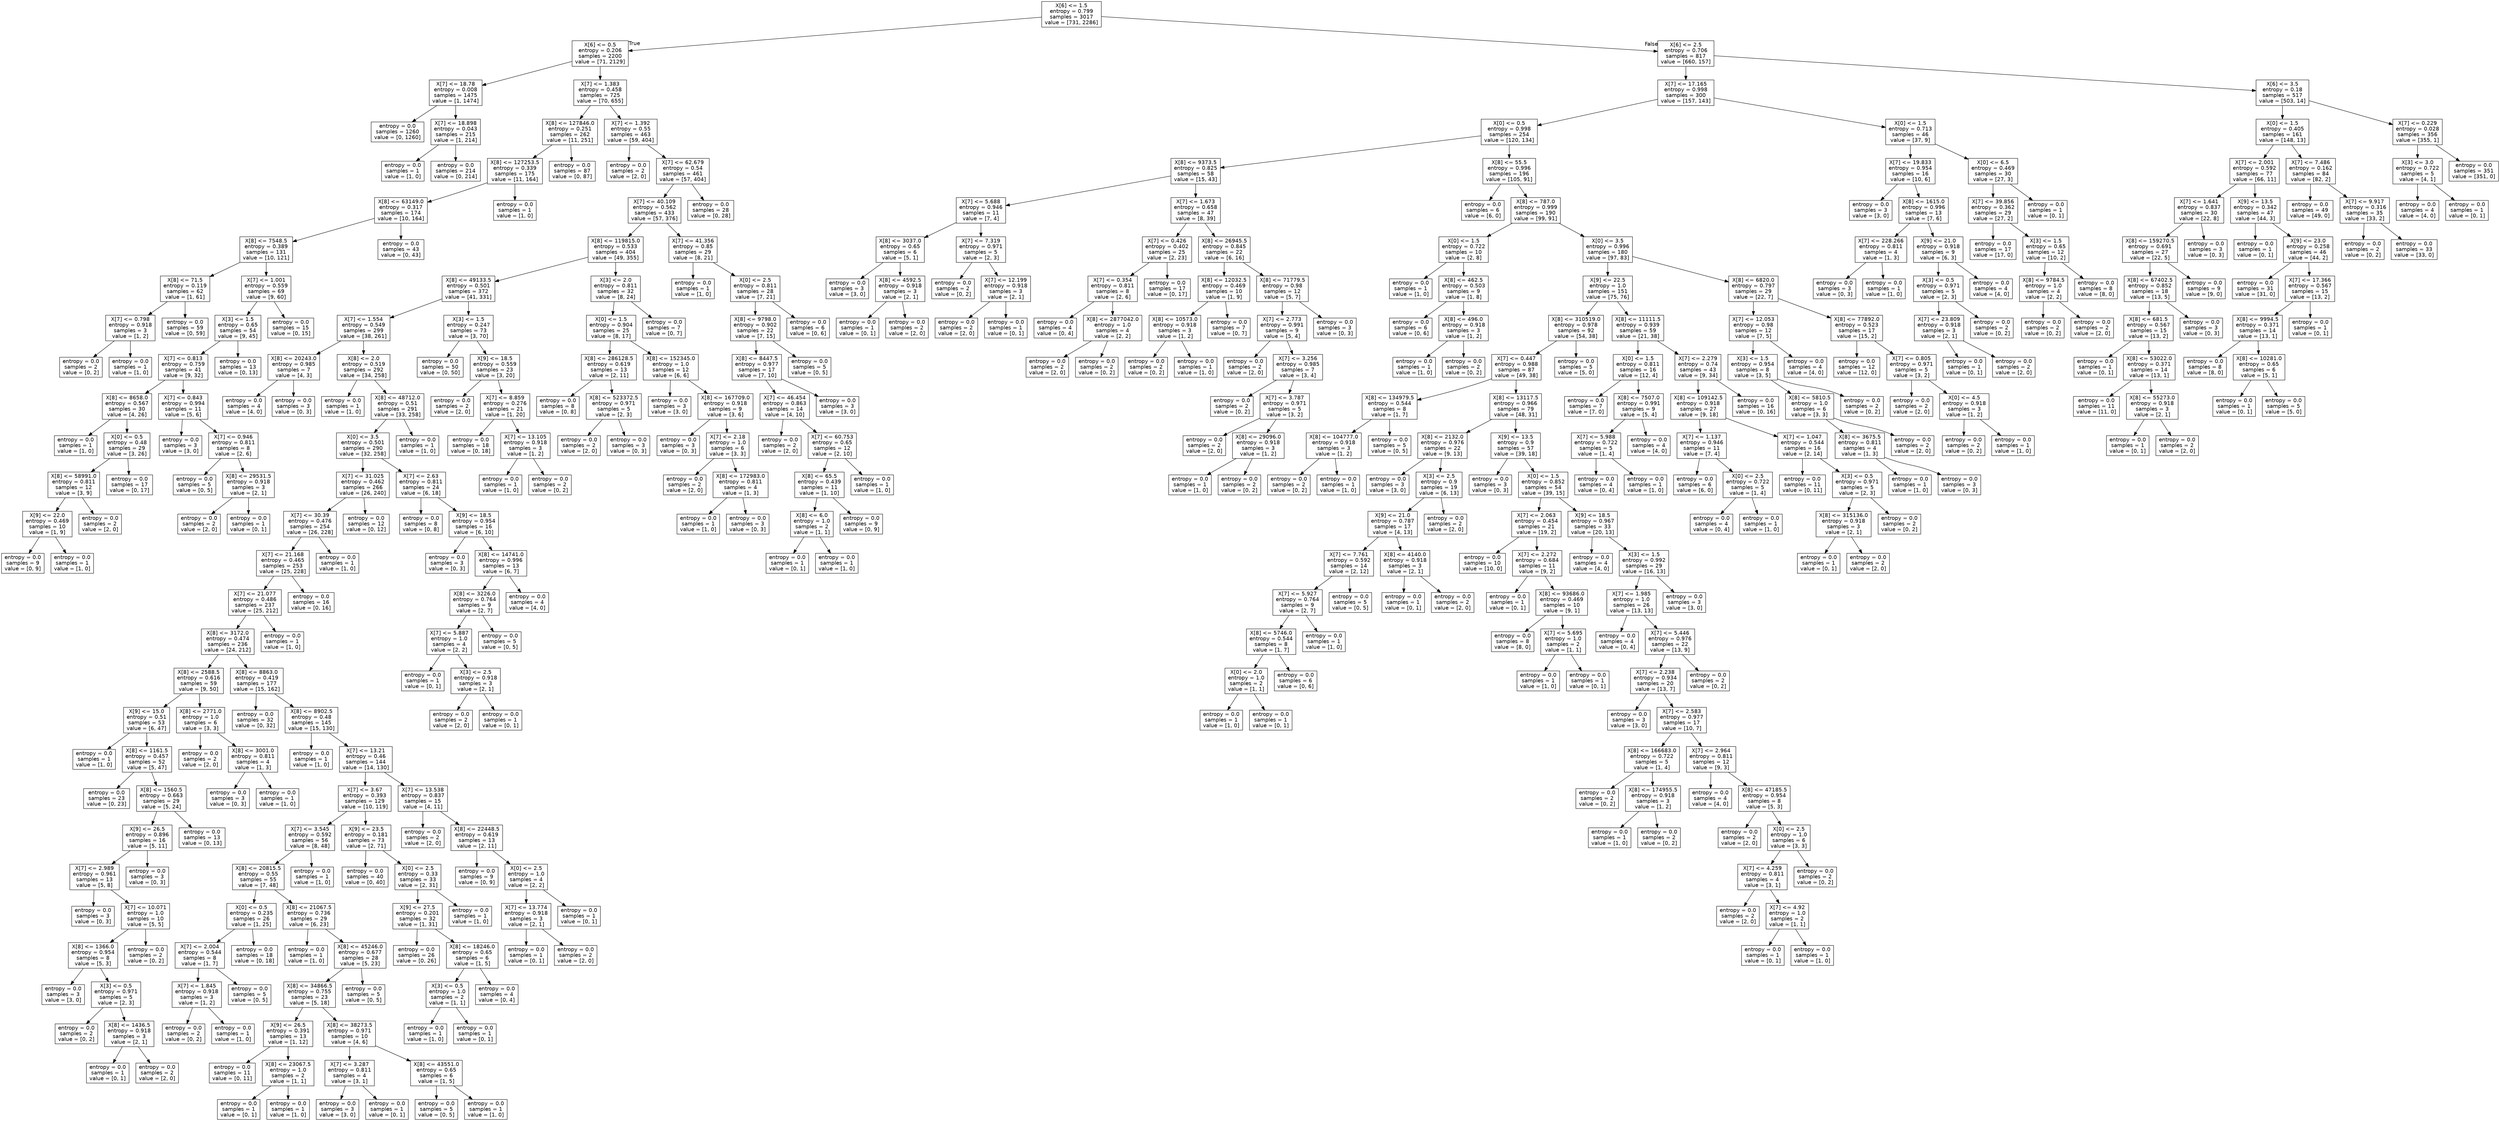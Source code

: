 digraph Tree {
node [shape=box, fontname="helvetica"] ;
edge [fontname="helvetica"] ;
0 [label="X[6] <= 1.5\nentropy = 0.799\nsamples = 3017\nvalue = [731, 2286]"] ;
1 [label="X[6] <= 0.5\nentropy = 0.206\nsamples = 2200\nvalue = [71, 2129]"] ;
0 -> 1 [labeldistance=2.5, labelangle=45, headlabel="True"] ;
2 [label="X[7] <= 18.78\nentropy = 0.008\nsamples = 1475\nvalue = [1, 1474]"] ;
1 -> 2 ;
3 [label="entropy = 0.0\nsamples = 1260\nvalue = [0, 1260]"] ;
2 -> 3 ;
4 [label="X[7] <= 18.898\nentropy = 0.043\nsamples = 215\nvalue = [1, 214]"] ;
2 -> 4 ;
5 [label="entropy = 0.0\nsamples = 1\nvalue = [1, 0]"] ;
4 -> 5 ;
6 [label="entropy = 0.0\nsamples = 214\nvalue = [0, 214]"] ;
4 -> 6 ;
7 [label="X[7] <= 1.383\nentropy = 0.458\nsamples = 725\nvalue = [70, 655]"] ;
1 -> 7 ;
8 [label="X[8] <= 127846.0\nentropy = 0.251\nsamples = 262\nvalue = [11, 251]"] ;
7 -> 8 ;
9 [label="X[8] <= 127253.5\nentropy = 0.339\nsamples = 175\nvalue = [11, 164]"] ;
8 -> 9 ;
10 [label="X[8] <= 63149.0\nentropy = 0.317\nsamples = 174\nvalue = [10, 164]"] ;
9 -> 10 ;
11 [label="X[8] <= 7548.5\nentropy = 0.389\nsamples = 131\nvalue = [10, 121]"] ;
10 -> 11 ;
12 [label="X[8] <= 71.5\nentropy = 0.119\nsamples = 62\nvalue = [1, 61]"] ;
11 -> 12 ;
13 [label="X[7] <= 0.798\nentropy = 0.918\nsamples = 3\nvalue = [1, 2]"] ;
12 -> 13 ;
14 [label="entropy = 0.0\nsamples = 2\nvalue = [0, 2]"] ;
13 -> 14 ;
15 [label="entropy = 0.0\nsamples = 1\nvalue = [1, 0]"] ;
13 -> 15 ;
16 [label="entropy = 0.0\nsamples = 59\nvalue = [0, 59]"] ;
12 -> 16 ;
17 [label="X[7] <= 1.001\nentropy = 0.559\nsamples = 69\nvalue = [9, 60]"] ;
11 -> 17 ;
18 [label="X[3] <= 1.5\nentropy = 0.65\nsamples = 54\nvalue = [9, 45]"] ;
17 -> 18 ;
19 [label="X[7] <= 0.813\nentropy = 0.759\nsamples = 41\nvalue = [9, 32]"] ;
18 -> 19 ;
20 [label="X[8] <= 8658.0\nentropy = 0.567\nsamples = 30\nvalue = [4, 26]"] ;
19 -> 20 ;
21 [label="entropy = 0.0\nsamples = 1\nvalue = [1, 0]"] ;
20 -> 21 ;
22 [label="X[0] <= 0.5\nentropy = 0.48\nsamples = 29\nvalue = [3, 26]"] ;
20 -> 22 ;
23 [label="X[8] <= 58991.0\nentropy = 0.811\nsamples = 12\nvalue = [3, 9]"] ;
22 -> 23 ;
24 [label="X[9] <= 22.0\nentropy = 0.469\nsamples = 10\nvalue = [1, 9]"] ;
23 -> 24 ;
25 [label="entropy = 0.0\nsamples = 9\nvalue = [0, 9]"] ;
24 -> 25 ;
26 [label="entropy = 0.0\nsamples = 1\nvalue = [1, 0]"] ;
24 -> 26 ;
27 [label="entropy = 0.0\nsamples = 2\nvalue = [2, 0]"] ;
23 -> 27 ;
28 [label="entropy = 0.0\nsamples = 17\nvalue = [0, 17]"] ;
22 -> 28 ;
29 [label="X[7] <= 0.843\nentropy = 0.994\nsamples = 11\nvalue = [5, 6]"] ;
19 -> 29 ;
30 [label="entropy = 0.0\nsamples = 3\nvalue = [3, 0]"] ;
29 -> 30 ;
31 [label="X[7] <= 0.946\nentropy = 0.811\nsamples = 8\nvalue = [2, 6]"] ;
29 -> 31 ;
32 [label="entropy = 0.0\nsamples = 5\nvalue = [0, 5]"] ;
31 -> 32 ;
33 [label="X[8] <= 29531.5\nentropy = 0.918\nsamples = 3\nvalue = [2, 1]"] ;
31 -> 33 ;
34 [label="entropy = 0.0\nsamples = 2\nvalue = [2, 0]"] ;
33 -> 34 ;
35 [label="entropy = 0.0\nsamples = 1\nvalue = [0, 1]"] ;
33 -> 35 ;
36 [label="entropy = 0.0\nsamples = 13\nvalue = [0, 13]"] ;
18 -> 36 ;
37 [label="entropy = 0.0\nsamples = 15\nvalue = [0, 15]"] ;
17 -> 37 ;
38 [label="entropy = 0.0\nsamples = 43\nvalue = [0, 43]"] ;
10 -> 38 ;
39 [label="entropy = 0.0\nsamples = 1\nvalue = [1, 0]"] ;
9 -> 39 ;
40 [label="entropy = 0.0\nsamples = 87\nvalue = [0, 87]"] ;
8 -> 40 ;
41 [label="X[7] <= 1.392\nentropy = 0.55\nsamples = 463\nvalue = [59, 404]"] ;
7 -> 41 ;
42 [label="entropy = 0.0\nsamples = 2\nvalue = [2, 0]"] ;
41 -> 42 ;
43 [label="X[7] <= 62.679\nentropy = 0.54\nsamples = 461\nvalue = [57, 404]"] ;
41 -> 43 ;
44 [label="X[7] <= 40.109\nentropy = 0.562\nsamples = 433\nvalue = [57, 376]"] ;
43 -> 44 ;
45 [label="X[8] <= 119815.0\nentropy = 0.533\nsamples = 404\nvalue = [49, 355]"] ;
44 -> 45 ;
46 [label="X[8] <= 49133.5\nentropy = 0.501\nsamples = 372\nvalue = [41, 331]"] ;
45 -> 46 ;
47 [label="X[7] <= 1.554\nentropy = 0.549\nsamples = 299\nvalue = [38, 261]"] ;
46 -> 47 ;
48 [label="X[8] <= 20243.0\nentropy = 0.985\nsamples = 7\nvalue = [4, 3]"] ;
47 -> 48 ;
49 [label="entropy = 0.0\nsamples = 4\nvalue = [4, 0]"] ;
48 -> 49 ;
50 [label="entropy = 0.0\nsamples = 3\nvalue = [0, 3]"] ;
48 -> 50 ;
51 [label="X[8] <= 2.0\nentropy = 0.519\nsamples = 292\nvalue = [34, 258]"] ;
47 -> 51 ;
52 [label="entropy = 0.0\nsamples = 1\nvalue = [1, 0]"] ;
51 -> 52 ;
53 [label="X[8] <= 48712.0\nentropy = 0.51\nsamples = 291\nvalue = [33, 258]"] ;
51 -> 53 ;
54 [label="X[0] <= 3.5\nentropy = 0.501\nsamples = 290\nvalue = [32, 258]"] ;
53 -> 54 ;
55 [label="X[7] <= 31.025\nentropy = 0.462\nsamples = 266\nvalue = [26, 240]"] ;
54 -> 55 ;
56 [label="X[7] <= 30.39\nentropy = 0.476\nsamples = 254\nvalue = [26, 228]"] ;
55 -> 56 ;
57 [label="X[7] <= 21.168\nentropy = 0.465\nsamples = 253\nvalue = [25, 228]"] ;
56 -> 57 ;
58 [label="X[7] <= 21.077\nentropy = 0.486\nsamples = 237\nvalue = [25, 212]"] ;
57 -> 58 ;
59 [label="X[8] <= 3172.0\nentropy = 0.474\nsamples = 236\nvalue = [24, 212]"] ;
58 -> 59 ;
60 [label="X[8] <= 2588.5\nentropy = 0.616\nsamples = 59\nvalue = [9, 50]"] ;
59 -> 60 ;
61 [label="X[9] <= 15.0\nentropy = 0.51\nsamples = 53\nvalue = [6, 47]"] ;
60 -> 61 ;
62 [label="entropy = 0.0\nsamples = 1\nvalue = [1, 0]"] ;
61 -> 62 ;
63 [label="X[8] <= 1161.5\nentropy = 0.457\nsamples = 52\nvalue = [5, 47]"] ;
61 -> 63 ;
64 [label="entropy = 0.0\nsamples = 23\nvalue = [0, 23]"] ;
63 -> 64 ;
65 [label="X[8] <= 1560.5\nentropy = 0.663\nsamples = 29\nvalue = [5, 24]"] ;
63 -> 65 ;
66 [label="X[9] <= 26.5\nentropy = 0.896\nsamples = 16\nvalue = [5, 11]"] ;
65 -> 66 ;
67 [label="X[7] <= 2.989\nentropy = 0.961\nsamples = 13\nvalue = [5, 8]"] ;
66 -> 67 ;
68 [label="entropy = 0.0\nsamples = 3\nvalue = [0, 3]"] ;
67 -> 68 ;
69 [label="X[7] <= 10.071\nentropy = 1.0\nsamples = 10\nvalue = [5, 5]"] ;
67 -> 69 ;
70 [label="X[8] <= 1366.0\nentropy = 0.954\nsamples = 8\nvalue = [5, 3]"] ;
69 -> 70 ;
71 [label="entropy = 0.0\nsamples = 3\nvalue = [3, 0]"] ;
70 -> 71 ;
72 [label="X[3] <= 0.5\nentropy = 0.971\nsamples = 5\nvalue = [2, 3]"] ;
70 -> 72 ;
73 [label="entropy = 0.0\nsamples = 2\nvalue = [0, 2]"] ;
72 -> 73 ;
74 [label="X[8] <= 1436.5\nentropy = 0.918\nsamples = 3\nvalue = [2, 1]"] ;
72 -> 74 ;
75 [label="entropy = 0.0\nsamples = 1\nvalue = [0, 1]"] ;
74 -> 75 ;
76 [label="entropy = 0.0\nsamples = 2\nvalue = [2, 0]"] ;
74 -> 76 ;
77 [label="entropy = 0.0\nsamples = 2\nvalue = [0, 2]"] ;
69 -> 77 ;
78 [label="entropy = 0.0\nsamples = 3\nvalue = [0, 3]"] ;
66 -> 78 ;
79 [label="entropy = 0.0\nsamples = 13\nvalue = [0, 13]"] ;
65 -> 79 ;
80 [label="X[8] <= 2771.0\nentropy = 1.0\nsamples = 6\nvalue = [3, 3]"] ;
60 -> 80 ;
81 [label="entropy = 0.0\nsamples = 2\nvalue = [2, 0]"] ;
80 -> 81 ;
82 [label="X[8] <= 3001.0\nentropy = 0.811\nsamples = 4\nvalue = [1, 3]"] ;
80 -> 82 ;
83 [label="entropy = 0.0\nsamples = 3\nvalue = [0, 3]"] ;
82 -> 83 ;
84 [label="entropy = 0.0\nsamples = 1\nvalue = [1, 0]"] ;
82 -> 84 ;
85 [label="X[8] <= 8863.0\nentropy = 0.419\nsamples = 177\nvalue = [15, 162]"] ;
59 -> 85 ;
86 [label="entropy = 0.0\nsamples = 32\nvalue = [0, 32]"] ;
85 -> 86 ;
87 [label="X[8] <= 8902.5\nentropy = 0.48\nsamples = 145\nvalue = [15, 130]"] ;
85 -> 87 ;
88 [label="entropy = 0.0\nsamples = 1\nvalue = [1, 0]"] ;
87 -> 88 ;
89 [label="X[7] <= 13.21\nentropy = 0.46\nsamples = 144\nvalue = [14, 130]"] ;
87 -> 89 ;
90 [label="X[7] <= 3.67\nentropy = 0.393\nsamples = 129\nvalue = [10, 119]"] ;
89 -> 90 ;
91 [label="X[7] <= 3.545\nentropy = 0.592\nsamples = 56\nvalue = [8, 48]"] ;
90 -> 91 ;
92 [label="X[8] <= 20815.5\nentropy = 0.55\nsamples = 55\nvalue = [7, 48]"] ;
91 -> 92 ;
93 [label="X[0] <= 0.5\nentropy = 0.235\nsamples = 26\nvalue = [1, 25]"] ;
92 -> 93 ;
94 [label="X[7] <= 2.004\nentropy = 0.544\nsamples = 8\nvalue = [1, 7]"] ;
93 -> 94 ;
95 [label="X[7] <= 1.845\nentropy = 0.918\nsamples = 3\nvalue = [1, 2]"] ;
94 -> 95 ;
96 [label="entropy = 0.0\nsamples = 2\nvalue = [0, 2]"] ;
95 -> 96 ;
97 [label="entropy = 0.0\nsamples = 1\nvalue = [1, 0]"] ;
95 -> 97 ;
98 [label="entropy = 0.0\nsamples = 5\nvalue = [0, 5]"] ;
94 -> 98 ;
99 [label="entropy = 0.0\nsamples = 18\nvalue = [0, 18]"] ;
93 -> 99 ;
100 [label="X[8] <= 21067.5\nentropy = 0.736\nsamples = 29\nvalue = [6, 23]"] ;
92 -> 100 ;
101 [label="entropy = 0.0\nsamples = 1\nvalue = [1, 0]"] ;
100 -> 101 ;
102 [label="X[8] <= 45246.0\nentropy = 0.677\nsamples = 28\nvalue = [5, 23]"] ;
100 -> 102 ;
103 [label="X[8] <= 34866.5\nentropy = 0.755\nsamples = 23\nvalue = [5, 18]"] ;
102 -> 103 ;
104 [label="X[9] <= 26.5\nentropy = 0.391\nsamples = 13\nvalue = [1, 12]"] ;
103 -> 104 ;
105 [label="entropy = 0.0\nsamples = 11\nvalue = [0, 11]"] ;
104 -> 105 ;
106 [label="X[8] <= 23067.5\nentropy = 1.0\nsamples = 2\nvalue = [1, 1]"] ;
104 -> 106 ;
107 [label="entropy = 0.0\nsamples = 1\nvalue = [0, 1]"] ;
106 -> 107 ;
108 [label="entropy = 0.0\nsamples = 1\nvalue = [1, 0]"] ;
106 -> 108 ;
109 [label="X[8] <= 38273.5\nentropy = 0.971\nsamples = 10\nvalue = [4, 6]"] ;
103 -> 109 ;
110 [label="X[7] <= 3.287\nentropy = 0.811\nsamples = 4\nvalue = [3, 1]"] ;
109 -> 110 ;
111 [label="entropy = 0.0\nsamples = 3\nvalue = [3, 0]"] ;
110 -> 111 ;
112 [label="entropy = 0.0\nsamples = 1\nvalue = [0, 1]"] ;
110 -> 112 ;
113 [label="X[8] <= 43551.0\nentropy = 0.65\nsamples = 6\nvalue = [1, 5]"] ;
109 -> 113 ;
114 [label="entropy = 0.0\nsamples = 5\nvalue = [0, 5]"] ;
113 -> 114 ;
115 [label="entropy = 0.0\nsamples = 1\nvalue = [1, 0]"] ;
113 -> 115 ;
116 [label="entropy = 0.0\nsamples = 5\nvalue = [0, 5]"] ;
102 -> 116 ;
117 [label="entropy = 0.0\nsamples = 1\nvalue = [1, 0]"] ;
91 -> 117 ;
118 [label="X[9] <= 23.5\nentropy = 0.181\nsamples = 73\nvalue = [2, 71]"] ;
90 -> 118 ;
119 [label="entropy = 0.0\nsamples = 40\nvalue = [0, 40]"] ;
118 -> 119 ;
120 [label="X[0] <= 2.5\nentropy = 0.33\nsamples = 33\nvalue = [2, 31]"] ;
118 -> 120 ;
121 [label="X[9] <= 27.5\nentropy = 0.201\nsamples = 32\nvalue = [1, 31]"] ;
120 -> 121 ;
122 [label="entropy = 0.0\nsamples = 26\nvalue = [0, 26]"] ;
121 -> 122 ;
123 [label="X[8] <= 18246.0\nentropy = 0.65\nsamples = 6\nvalue = [1, 5]"] ;
121 -> 123 ;
124 [label="X[3] <= 0.5\nentropy = 1.0\nsamples = 2\nvalue = [1, 1]"] ;
123 -> 124 ;
125 [label="entropy = 0.0\nsamples = 1\nvalue = [1, 0]"] ;
124 -> 125 ;
126 [label="entropy = 0.0\nsamples = 1\nvalue = [0, 1]"] ;
124 -> 126 ;
127 [label="entropy = 0.0\nsamples = 4\nvalue = [0, 4]"] ;
123 -> 127 ;
128 [label="entropy = 0.0\nsamples = 1\nvalue = [1, 0]"] ;
120 -> 128 ;
129 [label="X[7] <= 13.538\nentropy = 0.837\nsamples = 15\nvalue = [4, 11]"] ;
89 -> 129 ;
130 [label="entropy = 0.0\nsamples = 2\nvalue = [2, 0]"] ;
129 -> 130 ;
131 [label="X[8] <= 22448.5\nentropy = 0.619\nsamples = 13\nvalue = [2, 11]"] ;
129 -> 131 ;
132 [label="entropy = 0.0\nsamples = 9\nvalue = [0, 9]"] ;
131 -> 132 ;
133 [label="X[0] <= 2.5\nentropy = 1.0\nsamples = 4\nvalue = [2, 2]"] ;
131 -> 133 ;
134 [label="X[7] <= 13.774\nentropy = 0.918\nsamples = 3\nvalue = [2, 1]"] ;
133 -> 134 ;
135 [label="entropy = 0.0\nsamples = 1\nvalue = [0, 1]"] ;
134 -> 135 ;
136 [label="entropy = 0.0\nsamples = 2\nvalue = [2, 0]"] ;
134 -> 136 ;
137 [label="entropy = 0.0\nsamples = 1\nvalue = [0, 1]"] ;
133 -> 137 ;
138 [label="entropy = 0.0\nsamples = 1\nvalue = [1, 0]"] ;
58 -> 138 ;
139 [label="entropy = 0.0\nsamples = 16\nvalue = [0, 16]"] ;
57 -> 139 ;
140 [label="entropy = 0.0\nsamples = 1\nvalue = [1, 0]"] ;
56 -> 140 ;
141 [label="entropy = 0.0\nsamples = 12\nvalue = [0, 12]"] ;
55 -> 141 ;
142 [label="X[7] <= 2.63\nentropy = 0.811\nsamples = 24\nvalue = [6, 18]"] ;
54 -> 142 ;
143 [label="entropy = 0.0\nsamples = 8\nvalue = [0, 8]"] ;
142 -> 143 ;
144 [label="X[9] <= 18.5\nentropy = 0.954\nsamples = 16\nvalue = [6, 10]"] ;
142 -> 144 ;
145 [label="entropy = 0.0\nsamples = 3\nvalue = [0, 3]"] ;
144 -> 145 ;
146 [label="X[8] <= 14741.0\nentropy = 0.996\nsamples = 13\nvalue = [6, 7]"] ;
144 -> 146 ;
147 [label="X[8] <= 3226.0\nentropy = 0.764\nsamples = 9\nvalue = [2, 7]"] ;
146 -> 147 ;
148 [label="X[7] <= 5.887\nentropy = 1.0\nsamples = 4\nvalue = [2, 2]"] ;
147 -> 148 ;
149 [label="entropy = 0.0\nsamples = 1\nvalue = [0, 1]"] ;
148 -> 149 ;
150 [label="X[3] <= 2.5\nentropy = 0.918\nsamples = 3\nvalue = [2, 1]"] ;
148 -> 150 ;
151 [label="entropy = 0.0\nsamples = 2\nvalue = [2, 0]"] ;
150 -> 151 ;
152 [label="entropy = 0.0\nsamples = 1\nvalue = [0, 1]"] ;
150 -> 152 ;
153 [label="entropy = 0.0\nsamples = 5\nvalue = [0, 5]"] ;
147 -> 153 ;
154 [label="entropy = 0.0\nsamples = 4\nvalue = [4, 0]"] ;
146 -> 154 ;
155 [label="entropy = 0.0\nsamples = 1\nvalue = [1, 0]"] ;
53 -> 155 ;
156 [label="X[3] <= 1.5\nentropy = 0.247\nsamples = 73\nvalue = [3, 70]"] ;
46 -> 156 ;
157 [label="entropy = 0.0\nsamples = 50\nvalue = [0, 50]"] ;
156 -> 157 ;
158 [label="X[9] <= 18.5\nentropy = 0.559\nsamples = 23\nvalue = [3, 20]"] ;
156 -> 158 ;
159 [label="entropy = 0.0\nsamples = 2\nvalue = [2, 0]"] ;
158 -> 159 ;
160 [label="X[7] <= 8.859\nentropy = 0.276\nsamples = 21\nvalue = [1, 20]"] ;
158 -> 160 ;
161 [label="entropy = 0.0\nsamples = 18\nvalue = [0, 18]"] ;
160 -> 161 ;
162 [label="X[7] <= 13.105\nentropy = 0.918\nsamples = 3\nvalue = [1, 2]"] ;
160 -> 162 ;
163 [label="entropy = 0.0\nsamples = 1\nvalue = [1, 0]"] ;
162 -> 163 ;
164 [label="entropy = 0.0\nsamples = 2\nvalue = [0, 2]"] ;
162 -> 164 ;
165 [label="X[3] <= 2.0\nentropy = 0.811\nsamples = 32\nvalue = [8, 24]"] ;
45 -> 165 ;
166 [label="X[0] <= 1.5\nentropy = 0.904\nsamples = 25\nvalue = [8, 17]"] ;
165 -> 166 ;
167 [label="X[8] <= 286128.5\nentropy = 0.619\nsamples = 13\nvalue = [2, 11]"] ;
166 -> 167 ;
168 [label="entropy = 0.0\nsamples = 8\nvalue = [0, 8]"] ;
167 -> 168 ;
169 [label="X[8] <= 523372.5\nentropy = 0.971\nsamples = 5\nvalue = [2, 3]"] ;
167 -> 169 ;
170 [label="entropy = 0.0\nsamples = 2\nvalue = [2, 0]"] ;
169 -> 170 ;
171 [label="entropy = 0.0\nsamples = 3\nvalue = [0, 3]"] ;
169 -> 171 ;
172 [label="X[8] <= 152345.0\nentropy = 1.0\nsamples = 12\nvalue = [6, 6]"] ;
166 -> 172 ;
173 [label="entropy = 0.0\nsamples = 3\nvalue = [3, 0]"] ;
172 -> 173 ;
174 [label="X[8] <= 167709.0\nentropy = 0.918\nsamples = 9\nvalue = [3, 6]"] ;
172 -> 174 ;
175 [label="entropy = 0.0\nsamples = 3\nvalue = [0, 3]"] ;
174 -> 175 ;
176 [label="X[7] <= 2.18\nentropy = 1.0\nsamples = 6\nvalue = [3, 3]"] ;
174 -> 176 ;
177 [label="entropy = 0.0\nsamples = 2\nvalue = [2, 0]"] ;
176 -> 177 ;
178 [label="X[8] <= 172983.0\nentropy = 0.811\nsamples = 4\nvalue = [1, 3]"] ;
176 -> 178 ;
179 [label="entropy = 0.0\nsamples = 1\nvalue = [1, 0]"] ;
178 -> 179 ;
180 [label="entropy = 0.0\nsamples = 3\nvalue = [0, 3]"] ;
178 -> 180 ;
181 [label="entropy = 0.0\nsamples = 7\nvalue = [0, 7]"] ;
165 -> 181 ;
182 [label="X[7] <= 41.356\nentropy = 0.85\nsamples = 29\nvalue = [8, 21]"] ;
44 -> 182 ;
183 [label="entropy = 0.0\nsamples = 1\nvalue = [1, 0]"] ;
182 -> 183 ;
184 [label="X[0] <= 2.5\nentropy = 0.811\nsamples = 28\nvalue = [7, 21]"] ;
182 -> 184 ;
185 [label="X[8] <= 9798.0\nentropy = 0.902\nsamples = 22\nvalue = [7, 15]"] ;
184 -> 185 ;
186 [label="X[8] <= 8447.5\nentropy = 0.977\nsamples = 17\nvalue = [7, 10]"] ;
185 -> 186 ;
187 [label="X[7] <= 46.454\nentropy = 0.863\nsamples = 14\nvalue = [4, 10]"] ;
186 -> 187 ;
188 [label="entropy = 0.0\nsamples = 2\nvalue = [2, 0]"] ;
187 -> 188 ;
189 [label="X[7] <= 60.753\nentropy = 0.65\nsamples = 12\nvalue = [2, 10]"] ;
187 -> 189 ;
190 [label="X[8] <= 65.5\nentropy = 0.439\nsamples = 11\nvalue = [1, 10]"] ;
189 -> 190 ;
191 [label="X[8] <= 6.0\nentropy = 1.0\nsamples = 2\nvalue = [1, 1]"] ;
190 -> 191 ;
192 [label="entropy = 0.0\nsamples = 1\nvalue = [0, 1]"] ;
191 -> 192 ;
193 [label="entropy = 0.0\nsamples = 1\nvalue = [1, 0]"] ;
191 -> 193 ;
194 [label="entropy = 0.0\nsamples = 9\nvalue = [0, 9]"] ;
190 -> 194 ;
195 [label="entropy = 0.0\nsamples = 1\nvalue = [1, 0]"] ;
189 -> 195 ;
196 [label="entropy = 0.0\nsamples = 3\nvalue = [3, 0]"] ;
186 -> 196 ;
197 [label="entropy = 0.0\nsamples = 5\nvalue = [0, 5]"] ;
185 -> 197 ;
198 [label="entropy = 0.0\nsamples = 6\nvalue = [0, 6]"] ;
184 -> 198 ;
199 [label="entropy = 0.0\nsamples = 28\nvalue = [0, 28]"] ;
43 -> 199 ;
200 [label="X[6] <= 2.5\nentropy = 0.706\nsamples = 817\nvalue = [660, 157]"] ;
0 -> 200 [labeldistance=2.5, labelangle=-45, headlabel="False"] ;
201 [label="X[7] <= 17.165\nentropy = 0.998\nsamples = 300\nvalue = [157, 143]"] ;
200 -> 201 ;
202 [label="X[0] <= 0.5\nentropy = 0.998\nsamples = 254\nvalue = [120, 134]"] ;
201 -> 202 ;
203 [label="X[8] <= 9373.5\nentropy = 0.825\nsamples = 58\nvalue = [15, 43]"] ;
202 -> 203 ;
204 [label="X[7] <= 5.688\nentropy = 0.946\nsamples = 11\nvalue = [7, 4]"] ;
203 -> 204 ;
205 [label="X[8] <= 3037.0\nentropy = 0.65\nsamples = 6\nvalue = [5, 1]"] ;
204 -> 205 ;
206 [label="entropy = 0.0\nsamples = 3\nvalue = [3, 0]"] ;
205 -> 206 ;
207 [label="X[8] <= 4592.5\nentropy = 0.918\nsamples = 3\nvalue = [2, 1]"] ;
205 -> 207 ;
208 [label="entropy = 0.0\nsamples = 1\nvalue = [0, 1]"] ;
207 -> 208 ;
209 [label="entropy = 0.0\nsamples = 2\nvalue = [2, 0]"] ;
207 -> 209 ;
210 [label="X[7] <= 7.319\nentropy = 0.971\nsamples = 5\nvalue = [2, 3]"] ;
204 -> 210 ;
211 [label="entropy = 0.0\nsamples = 2\nvalue = [0, 2]"] ;
210 -> 211 ;
212 [label="X[7] <= 12.199\nentropy = 0.918\nsamples = 3\nvalue = [2, 1]"] ;
210 -> 212 ;
213 [label="entropy = 0.0\nsamples = 2\nvalue = [2, 0]"] ;
212 -> 213 ;
214 [label="entropy = 0.0\nsamples = 1\nvalue = [0, 1]"] ;
212 -> 214 ;
215 [label="X[7] <= 1.673\nentropy = 0.658\nsamples = 47\nvalue = [8, 39]"] ;
203 -> 215 ;
216 [label="X[7] <= 0.426\nentropy = 0.402\nsamples = 25\nvalue = [2, 23]"] ;
215 -> 216 ;
217 [label="X[7] <= 0.354\nentropy = 0.811\nsamples = 8\nvalue = [2, 6]"] ;
216 -> 217 ;
218 [label="entropy = 0.0\nsamples = 4\nvalue = [0, 4]"] ;
217 -> 218 ;
219 [label="X[8] <= 2877042.0\nentropy = 1.0\nsamples = 4\nvalue = [2, 2]"] ;
217 -> 219 ;
220 [label="entropy = 0.0\nsamples = 2\nvalue = [2, 0]"] ;
219 -> 220 ;
221 [label="entropy = 0.0\nsamples = 2\nvalue = [0, 2]"] ;
219 -> 221 ;
222 [label="entropy = 0.0\nsamples = 17\nvalue = [0, 17]"] ;
216 -> 222 ;
223 [label="X[8] <= 26945.5\nentropy = 0.845\nsamples = 22\nvalue = [6, 16]"] ;
215 -> 223 ;
224 [label="X[8] <= 12032.5\nentropy = 0.469\nsamples = 10\nvalue = [1, 9]"] ;
223 -> 224 ;
225 [label="X[8] <= 10573.0\nentropy = 0.918\nsamples = 3\nvalue = [1, 2]"] ;
224 -> 225 ;
226 [label="entropy = 0.0\nsamples = 2\nvalue = [0, 2]"] ;
225 -> 226 ;
227 [label="entropy = 0.0\nsamples = 1\nvalue = [1, 0]"] ;
225 -> 227 ;
228 [label="entropy = 0.0\nsamples = 7\nvalue = [0, 7]"] ;
224 -> 228 ;
229 [label="X[8] <= 71779.5\nentropy = 0.98\nsamples = 12\nvalue = [5, 7]"] ;
223 -> 229 ;
230 [label="X[7] <= 2.773\nentropy = 0.991\nsamples = 9\nvalue = [5, 4]"] ;
229 -> 230 ;
231 [label="entropy = 0.0\nsamples = 2\nvalue = [2, 0]"] ;
230 -> 231 ;
232 [label="X[7] <= 3.256\nentropy = 0.985\nsamples = 7\nvalue = [3, 4]"] ;
230 -> 232 ;
233 [label="entropy = 0.0\nsamples = 2\nvalue = [0, 2]"] ;
232 -> 233 ;
234 [label="X[7] <= 3.787\nentropy = 0.971\nsamples = 5\nvalue = [3, 2]"] ;
232 -> 234 ;
235 [label="entropy = 0.0\nsamples = 2\nvalue = [2, 0]"] ;
234 -> 235 ;
236 [label="X[8] <= 29096.0\nentropy = 0.918\nsamples = 3\nvalue = [1, 2]"] ;
234 -> 236 ;
237 [label="entropy = 0.0\nsamples = 1\nvalue = [1, 0]"] ;
236 -> 237 ;
238 [label="entropy = 0.0\nsamples = 2\nvalue = [0, 2]"] ;
236 -> 238 ;
239 [label="entropy = 0.0\nsamples = 3\nvalue = [0, 3]"] ;
229 -> 239 ;
240 [label="X[8] <= 55.5\nentropy = 0.996\nsamples = 196\nvalue = [105, 91]"] ;
202 -> 240 ;
241 [label="entropy = 0.0\nsamples = 6\nvalue = [6, 0]"] ;
240 -> 241 ;
242 [label="X[8] <= 787.0\nentropy = 0.999\nsamples = 190\nvalue = [99, 91]"] ;
240 -> 242 ;
243 [label="X[0] <= 1.5\nentropy = 0.722\nsamples = 10\nvalue = [2, 8]"] ;
242 -> 243 ;
244 [label="entropy = 0.0\nsamples = 1\nvalue = [1, 0]"] ;
243 -> 244 ;
245 [label="X[8] <= 462.5\nentropy = 0.503\nsamples = 9\nvalue = [1, 8]"] ;
243 -> 245 ;
246 [label="entropy = 0.0\nsamples = 6\nvalue = [0, 6]"] ;
245 -> 246 ;
247 [label="X[8] <= 496.0\nentropy = 0.918\nsamples = 3\nvalue = [1, 2]"] ;
245 -> 247 ;
248 [label="entropy = 0.0\nsamples = 1\nvalue = [1, 0]"] ;
247 -> 248 ;
249 [label="entropy = 0.0\nsamples = 2\nvalue = [0, 2]"] ;
247 -> 249 ;
250 [label="X[0] <= 3.5\nentropy = 0.996\nsamples = 180\nvalue = [97, 83]"] ;
242 -> 250 ;
251 [label="X[9] <= 22.5\nentropy = 1.0\nsamples = 151\nvalue = [75, 76]"] ;
250 -> 251 ;
252 [label="X[8] <= 310519.0\nentropy = 0.978\nsamples = 92\nvalue = [54, 38]"] ;
251 -> 252 ;
253 [label="X[7] <= 0.447\nentropy = 0.988\nsamples = 87\nvalue = [49, 38]"] ;
252 -> 253 ;
254 [label="X[8] <= 134979.5\nentropy = 0.544\nsamples = 8\nvalue = [1, 7]"] ;
253 -> 254 ;
255 [label="X[8] <= 104777.0\nentropy = 0.918\nsamples = 3\nvalue = [1, 2]"] ;
254 -> 255 ;
256 [label="entropy = 0.0\nsamples = 2\nvalue = [0, 2]"] ;
255 -> 256 ;
257 [label="entropy = 0.0\nsamples = 1\nvalue = [1, 0]"] ;
255 -> 257 ;
258 [label="entropy = 0.0\nsamples = 5\nvalue = [0, 5]"] ;
254 -> 258 ;
259 [label="X[8] <= 13117.5\nentropy = 0.966\nsamples = 79\nvalue = [48, 31]"] ;
253 -> 259 ;
260 [label="X[8] <= 2132.0\nentropy = 0.976\nsamples = 22\nvalue = [9, 13]"] ;
259 -> 260 ;
261 [label="entropy = 0.0\nsamples = 3\nvalue = [3, 0]"] ;
260 -> 261 ;
262 [label="X[3] <= 2.5\nentropy = 0.9\nsamples = 19\nvalue = [6, 13]"] ;
260 -> 262 ;
263 [label="X[9] <= 21.0\nentropy = 0.787\nsamples = 17\nvalue = [4, 13]"] ;
262 -> 263 ;
264 [label="X[7] <= 7.761\nentropy = 0.592\nsamples = 14\nvalue = [2, 12]"] ;
263 -> 264 ;
265 [label="X[7] <= 5.927\nentropy = 0.764\nsamples = 9\nvalue = [2, 7]"] ;
264 -> 265 ;
266 [label="X[8] <= 5746.0\nentropy = 0.544\nsamples = 8\nvalue = [1, 7]"] ;
265 -> 266 ;
267 [label="X[0] <= 2.0\nentropy = 1.0\nsamples = 2\nvalue = [1, 1]"] ;
266 -> 267 ;
268 [label="entropy = 0.0\nsamples = 1\nvalue = [1, 0]"] ;
267 -> 268 ;
269 [label="entropy = 0.0\nsamples = 1\nvalue = [0, 1]"] ;
267 -> 269 ;
270 [label="entropy = 0.0\nsamples = 6\nvalue = [0, 6]"] ;
266 -> 270 ;
271 [label="entropy = 0.0\nsamples = 1\nvalue = [1, 0]"] ;
265 -> 271 ;
272 [label="entropy = 0.0\nsamples = 5\nvalue = [0, 5]"] ;
264 -> 272 ;
273 [label="X[8] <= 4140.0\nentropy = 0.918\nsamples = 3\nvalue = [2, 1]"] ;
263 -> 273 ;
274 [label="entropy = 0.0\nsamples = 1\nvalue = [0, 1]"] ;
273 -> 274 ;
275 [label="entropy = 0.0\nsamples = 2\nvalue = [2, 0]"] ;
273 -> 275 ;
276 [label="entropy = 0.0\nsamples = 2\nvalue = [2, 0]"] ;
262 -> 276 ;
277 [label="X[9] <= 13.5\nentropy = 0.9\nsamples = 57\nvalue = [39, 18]"] ;
259 -> 277 ;
278 [label="entropy = 0.0\nsamples = 3\nvalue = [0, 3]"] ;
277 -> 278 ;
279 [label="X[0] <= 1.5\nentropy = 0.852\nsamples = 54\nvalue = [39, 15]"] ;
277 -> 279 ;
280 [label="X[7] <= 2.063\nentropy = 0.454\nsamples = 21\nvalue = [19, 2]"] ;
279 -> 280 ;
281 [label="entropy = 0.0\nsamples = 10\nvalue = [10, 0]"] ;
280 -> 281 ;
282 [label="X[7] <= 2.272\nentropy = 0.684\nsamples = 11\nvalue = [9, 2]"] ;
280 -> 282 ;
283 [label="entropy = 0.0\nsamples = 1\nvalue = [0, 1]"] ;
282 -> 283 ;
284 [label="X[8] <= 93686.0\nentropy = 0.469\nsamples = 10\nvalue = [9, 1]"] ;
282 -> 284 ;
285 [label="entropy = 0.0\nsamples = 8\nvalue = [8, 0]"] ;
284 -> 285 ;
286 [label="X[7] <= 5.695\nentropy = 1.0\nsamples = 2\nvalue = [1, 1]"] ;
284 -> 286 ;
287 [label="entropy = 0.0\nsamples = 1\nvalue = [1, 0]"] ;
286 -> 287 ;
288 [label="entropy = 0.0\nsamples = 1\nvalue = [0, 1]"] ;
286 -> 288 ;
289 [label="X[9] <= 18.5\nentropy = 0.967\nsamples = 33\nvalue = [20, 13]"] ;
279 -> 289 ;
290 [label="entropy = 0.0\nsamples = 4\nvalue = [4, 0]"] ;
289 -> 290 ;
291 [label="X[3] <= 1.5\nentropy = 0.992\nsamples = 29\nvalue = [16, 13]"] ;
289 -> 291 ;
292 [label="X[7] <= 1.985\nentropy = 1.0\nsamples = 26\nvalue = [13, 13]"] ;
291 -> 292 ;
293 [label="entropy = 0.0\nsamples = 4\nvalue = [0, 4]"] ;
292 -> 293 ;
294 [label="X[7] <= 5.446\nentropy = 0.976\nsamples = 22\nvalue = [13, 9]"] ;
292 -> 294 ;
295 [label="X[7] <= 2.238\nentropy = 0.934\nsamples = 20\nvalue = [13, 7]"] ;
294 -> 295 ;
296 [label="entropy = 0.0\nsamples = 3\nvalue = [3, 0]"] ;
295 -> 296 ;
297 [label="X[7] <= 2.583\nentropy = 0.977\nsamples = 17\nvalue = [10, 7]"] ;
295 -> 297 ;
298 [label="X[8] <= 166683.0\nentropy = 0.722\nsamples = 5\nvalue = [1, 4]"] ;
297 -> 298 ;
299 [label="entropy = 0.0\nsamples = 2\nvalue = [0, 2]"] ;
298 -> 299 ;
300 [label="X[8] <= 174955.5\nentropy = 0.918\nsamples = 3\nvalue = [1, 2]"] ;
298 -> 300 ;
301 [label="entropy = 0.0\nsamples = 1\nvalue = [1, 0]"] ;
300 -> 301 ;
302 [label="entropy = 0.0\nsamples = 2\nvalue = [0, 2]"] ;
300 -> 302 ;
303 [label="X[7] <= 2.964\nentropy = 0.811\nsamples = 12\nvalue = [9, 3]"] ;
297 -> 303 ;
304 [label="entropy = 0.0\nsamples = 4\nvalue = [4, 0]"] ;
303 -> 304 ;
305 [label="X[8] <= 47185.5\nentropy = 0.954\nsamples = 8\nvalue = [5, 3]"] ;
303 -> 305 ;
306 [label="entropy = 0.0\nsamples = 2\nvalue = [2, 0]"] ;
305 -> 306 ;
307 [label="X[0] <= 2.5\nentropy = 1.0\nsamples = 6\nvalue = [3, 3]"] ;
305 -> 307 ;
308 [label="X[7] <= 4.259\nentropy = 0.811\nsamples = 4\nvalue = [3, 1]"] ;
307 -> 308 ;
309 [label="entropy = 0.0\nsamples = 2\nvalue = [2, 0]"] ;
308 -> 309 ;
310 [label="X[7] <= 4.92\nentropy = 1.0\nsamples = 2\nvalue = [1, 1]"] ;
308 -> 310 ;
311 [label="entropy = 0.0\nsamples = 1\nvalue = [0, 1]"] ;
310 -> 311 ;
312 [label="entropy = 0.0\nsamples = 1\nvalue = [1, 0]"] ;
310 -> 312 ;
313 [label="entropy = 0.0\nsamples = 2\nvalue = [0, 2]"] ;
307 -> 313 ;
314 [label="entropy = 0.0\nsamples = 2\nvalue = [0, 2]"] ;
294 -> 314 ;
315 [label="entropy = 0.0\nsamples = 3\nvalue = [3, 0]"] ;
291 -> 315 ;
316 [label="entropy = 0.0\nsamples = 5\nvalue = [5, 0]"] ;
252 -> 316 ;
317 [label="X[8] <= 11111.5\nentropy = 0.939\nsamples = 59\nvalue = [21, 38]"] ;
251 -> 317 ;
318 [label="X[0] <= 1.5\nentropy = 0.811\nsamples = 16\nvalue = [12, 4]"] ;
317 -> 318 ;
319 [label="entropy = 0.0\nsamples = 7\nvalue = [7, 0]"] ;
318 -> 319 ;
320 [label="X[8] <= 7507.0\nentropy = 0.991\nsamples = 9\nvalue = [5, 4]"] ;
318 -> 320 ;
321 [label="X[7] <= 5.988\nentropy = 0.722\nsamples = 5\nvalue = [1, 4]"] ;
320 -> 321 ;
322 [label="entropy = 0.0\nsamples = 4\nvalue = [0, 4]"] ;
321 -> 322 ;
323 [label="entropy = 0.0\nsamples = 1\nvalue = [1, 0]"] ;
321 -> 323 ;
324 [label="entropy = 0.0\nsamples = 4\nvalue = [4, 0]"] ;
320 -> 324 ;
325 [label="X[7] <= 2.279\nentropy = 0.74\nsamples = 43\nvalue = [9, 34]"] ;
317 -> 325 ;
326 [label="X[8] <= 109142.5\nentropy = 0.918\nsamples = 27\nvalue = [9, 18]"] ;
325 -> 326 ;
327 [label="X[7] <= 1.137\nentropy = 0.946\nsamples = 11\nvalue = [7, 4]"] ;
326 -> 327 ;
328 [label="entropy = 0.0\nsamples = 6\nvalue = [6, 0]"] ;
327 -> 328 ;
329 [label="X[0] <= 2.5\nentropy = 0.722\nsamples = 5\nvalue = [1, 4]"] ;
327 -> 329 ;
330 [label="entropy = 0.0\nsamples = 4\nvalue = [0, 4]"] ;
329 -> 330 ;
331 [label="entropy = 0.0\nsamples = 1\nvalue = [1, 0]"] ;
329 -> 331 ;
332 [label="X[7] <= 1.047\nentropy = 0.544\nsamples = 16\nvalue = [2, 14]"] ;
326 -> 332 ;
333 [label="entropy = 0.0\nsamples = 11\nvalue = [0, 11]"] ;
332 -> 333 ;
334 [label="X[3] <= 0.5\nentropy = 0.971\nsamples = 5\nvalue = [2, 3]"] ;
332 -> 334 ;
335 [label="X[8] <= 315136.0\nentropy = 0.918\nsamples = 3\nvalue = [2, 1]"] ;
334 -> 335 ;
336 [label="entropy = 0.0\nsamples = 1\nvalue = [0, 1]"] ;
335 -> 336 ;
337 [label="entropy = 0.0\nsamples = 2\nvalue = [2, 0]"] ;
335 -> 337 ;
338 [label="entropy = 0.0\nsamples = 2\nvalue = [0, 2]"] ;
334 -> 338 ;
339 [label="entropy = 0.0\nsamples = 16\nvalue = [0, 16]"] ;
325 -> 339 ;
340 [label="X[8] <= 6820.0\nentropy = 0.797\nsamples = 29\nvalue = [22, 7]"] ;
250 -> 340 ;
341 [label="X[7] <= 12.053\nentropy = 0.98\nsamples = 12\nvalue = [7, 5]"] ;
340 -> 341 ;
342 [label="X[3] <= 1.5\nentropy = 0.954\nsamples = 8\nvalue = [3, 5]"] ;
341 -> 342 ;
343 [label="X[8] <= 5810.5\nentropy = 1.0\nsamples = 6\nvalue = [3, 3]"] ;
342 -> 343 ;
344 [label="X[8] <= 3675.5\nentropy = 0.811\nsamples = 4\nvalue = [1, 3]"] ;
343 -> 344 ;
345 [label="entropy = 0.0\nsamples = 1\nvalue = [1, 0]"] ;
344 -> 345 ;
346 [label="entropy = 0.0\nsamples = 3\nvalue = [0, 3]"] ;
344 -> 346 ;
347 [label="entropy = 0.0\nsamples = 2\nvalue = [2, 0]"] ;
343 -> 347 ;
348 [label="entropy = 0.0\nsamples = 2\nvalue = [0, 2]"] ;
342 -> 348 ;
349 [label="entropy = 0.0\nsamples = 4\nvalue = [4, 0]"] ;
341 -> 349 ;
350 [label="X[8] <= 77892.0\nentropy = 0.523\nsamples = 17\nvalue = [15, 2]"] ;
340 -> 350 ;
351 [label="entropy = 0.0\nsamples = 12\nvalue = [12, 0]"] ;
350 -> 351 ;
352 [label="X[7] <= 0.805\nentropy = 0.971\nsamples = 5\nvalue = [3, 2]"] ;
350 -> 352 ;
353 [label="entropy = 0.0\nsamples = 2\nvalue = [2, 0]"] ;
352 -> 353 ;
354 [label="X[0] <= 4.5\nentropy = 0.918\nsamples = 3\nvalue = [1, 2]"] ;
352 -> 354 ;
355 [label="entropy = 0.0\nsamples = 2\nvalue = [0, 2]"] ;
354 -> 355 ;
356 [label="entropy = 0.0\nsamples = 1\nvalue = [1, 0]"] ;
354 -> 356 ;
357 [label="X[0] <= 1.5\nentropy = 0.713\nsamples = 46\nvalue = [37, 9]"] ;
201 -> 357 ;
358 [label="X[7] <= 19.833\nentropy = 0.954\nsamples = 16\nvalue = [10, 6]"] ;
357 -> 358 ;
359 [label="entropy = 0.0\nsamples = 3\nvalue = [3, 0]"] ;
358 -> 359 ;
360 [label="X[8] <= 1615.0\nentropy = 0.996\nsamples = 13\nvalue = [7, 6]"] ;
358 -> 360 ;
361 [label="X[7] <= 228.266\nentropy = 0.811\nsamples = 4\nvalue = [1, 3]"] ;
360 -> 361 ;
362 [label="entropy = 0.0\nsamples = 3\nvalue = [0, 3]"] ;
361 -> 362 ;
363 [label="entropy = 0.0\nsamples = 1\nvalue = [1, 0]"] ;
361 -> 363 ;
364 [label="X[9] <= 21.0\nentropy = 0.918\nsamples = 9\nvalue = [6, 3]"] ;
360 -> 364 ;
365 [label="X[3] <= 0.5\nentropy = 0.971\nsamples = 5\nvalue = [2, 3]"] ;
364 -> 365 ;
366 [label="X[7] <= 23.809\nentropy = 0.918\nsamples = 3\nvalue = [2, 1]"] ;
365 -> 366 ;
367 [label="entropy = 0.0\nsamples = 1\nvalue = [0, 1]"] ;
366 -> 367 ;
368 [label="entropy = 0.0\nsamples = 2\nvalue = [2, 0]"] ;
366 -> 368 ;
369 [label="entropy = 0.0\nsamples = 2\nvalue = [0, 2]"] ;
365 -> 369 ;
370 [label="entropy = 0.0\nsamples = 4\nvalue = [4, 0]"] ;
364 -> 370 ;
371 [label="X[0] <= 6.5\nentropy = 0.469\nsamples = 30\nvalue = [27, 3]"] ;
357 -> 371 ;
372 [label="X[7] <= 39.856\nentropy = 0.362\nsamples = 29\nvalue = [27, 2]"] ;
371 -> 372 ;
373 [label="entropy = 0.0\nsamples = 17\nvalue = [17, 0]"] ;
372 -> 373 ;
374 [label="X[3] <= 1.5\nentropy = 0.65\nsamples = 12\nvalue = [10, 2]"] ;
372 -> 374 ;
375 [label="X[8] <= 9784.5\nentropy = 1.0\nsamples = 4\nvalue = [2, 2]"] ;
374 -> 375 ;
376 [label="entropy = 0.0\nsamples = 2\nvalue = [0, 2]"] ;
375 -> 376 ;
377 [label="entropy = 0.0\nsamples = 2\nvalue = [2, 0]"] ;
375 -> 377 ;
378 [label="entropy = 0.0\nsamples = 8\nvalue = [8, 0]"] ;
374 -> 378 ;
379 [label="entropy = 0.0\nsamples = 1\nvalue = [0, 1]"] ;
371 -> 379 ;
380 [label="X[6] <= 3.5\nentropy = 0.18\nsamples = 517\nvalue = [503, 14]"] ;
200 -> 380 ;
381 [label="X[0] <= 1.5\nentropy = 0.405\nsamples = 161\nvalue = [148, 13]"] ;
380 -> 381 ;
382 [label="X[7] <= 2.001\nentropy = 0.592\nsamples = 77\nvalue = [66, 11]"] ;
381 -> 382 ;
383 [label="X[7] <= 1.641\nentropy = 0.837\nsamples = 30\nvalue = [22, 8]"] ;
382 -> 383 ;
384 [label="X[8] <= 159270.5\nentropy = 0.691\nsamples = 27\nvalue = [22, 5]"] ;
383 -> 384 ;
385 [label="X[8] <= 67402.5\nentropy = 0.852\nsamples = 18\nvalue = [13, 5]"] ;
384 -> 385 ;
386 [label="X[8] <= 681.5\nentropy = 0.567\nsamples = 15\nvalue = [13, 2]"] ;
385 -> 386 ;
387 [label="entropy = 0.0\nsamples = 1\nvalue = [0, 1]"] ;
386 -> 387 ;
388 [label="X[8] <= 53022.0\nentropy = 0.371\nsamples = 14\nvalue = [13, 1]"] ;
386 -> 388 ;
389 [label="entropy = 0.0\nsamples = 11\nvalue = [11, 0]"] ;
388 -> 389 ;
390 [label="X[8] <= 55273.0\nentropy = 0.918\nsamples = 3\nvalue = [2, 1]"] ;
388 -> 390 ;
391 [label="entropy = 0.0\nsamples = 1\nvalue = [0, 1]"] ;
390 -> 391 ;
392 [label="entropy = 0.0\nsamples = 2\nvalue = [2, 0]"] ;
390 -> 392 ;
393 [label="entropy = 0.0\nsamples = 3\nvalue = [0, 3]"] ;
385 -> 393 ;
394 [label="entropy = 0.0\nsamples = 9\nvalue = [9, 0]"] ;
384 -> 394 ;
395 [label="entropy = 0.0\nsamples = 3\nvalue = [0, 3]"] ;
383 -> 395 ;
396 [label="X[9] <= 13.5\nentropy = 0.342\nsamples = 47\nvalue = [44, 3]"] ;
382 -> 396 ;
397 [label="entropy = 0.0\nsamples = 1\nvalue = [0, 1]"] ;
396 -> 397 ;
398 [label="X[9] <= 23.0\nentropy = 0.258\nsamples = 46\nvalue = [44, 2]"] ;
396 -> 398 ;
399 [label="entropy = 0.0\nsamples = 31\nvalue = [31, 0]"] ;
398 -> 399 ;
400 [label="X[7] <= 17.366\nentropy = 0.567\nsamples = 15\nvalue = [13, 2]"] ;
398 -> 400 ;
401 [label="X[8] <= 9994.5\nentropy = 0.371\nsamples = 14\nvalue = [13, 1]"] ;
400 -> 401 ;
402 [label="entropy = 0.0\nsamples = 8\nvalue = [8, 0]"] ;
401 -> 402 ;
403 [label="X[8] <= 10281.0\nentropy = 0.65\nsamples = 6\nvalue = [5, 1]"] ;
401 -> 403 ;
404 [label="entropy = 0.0\nsamples = 1\nvalue = [0, 1]"] ;
403 -> 404 ;
405 [label="entropy = 0.0\nsamples = 5\nvalue = [5, 0]"] ;
403 -> 405 ;
406 [label="entropy = 0.0\nsamples = 1\nvalue = [0, 1]"] ;
400 -> 406 ;
407 [label="X[7] <= 7.486\nentropy = 0.162\nsamples = 84\nvalue = [82, 2]"] ;
381 -> 407 ;
408 [label="entropy = 0.0\nsamples = 49\nvalue = [49, 0]"] ;
407 -> 408 ;
409 [label="X[7] <= 9.917\nentropy = 0.316\nsamples = 35\nvalue = [33, 2]"] ;
407 -> 409 ;
410 [label="entropy = 0.0\nsamples = 2\nvalue = [0, 2]"] ;
409 -> 410 ;
411 [label="entropy = 0.0\nsamples = 33\nvalue = [33, 0]"] ;
409 -> 411 ;
412 [label="X[7] <= 0.229\nentropy = 0.028\nsamples = 356\nvalue = [355, 1]"] ;
380 -> 412 ;
413 [label="X[3] <= 3.0\nentropy = 0.722\nsamples = 5\nvalue = [4, 1]"] ;
412 -> 413 ;
414 [label="entropy = 0.0\nsamples = 4\nvalue = [4, 0]"] ;
413 -> 414 ;
415 [label="entropy = 0.0\nsamples = 1\nvalue = [0, 1]"] ;
413 -> 415 ;
416 [label="entropy = 0.0\nsamples = 351\nvalue = [351, 0]"] ;
412 -> 416 ;
}